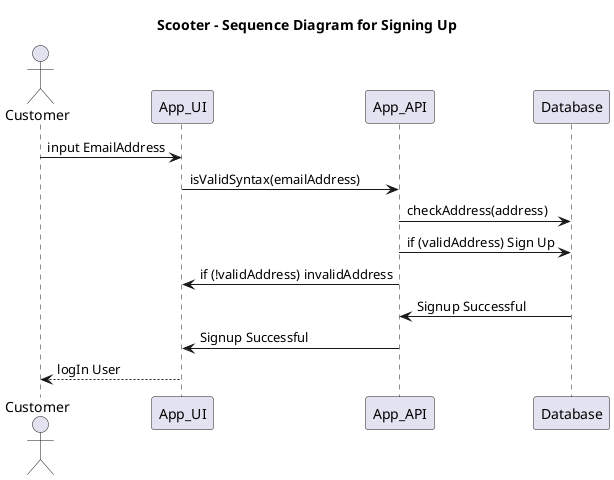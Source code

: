 @startuml

title "Scooter - Sequence Diagram for Signing Up"

actor Customer

Customer -> App_UI : input EmailAddress
App_UI -> App_API : isValidSyntax(emailAddress)
App_API -> Database : checkAddress(address)



App_API -> Database : if (validAddress) Sign Up
App_API -> App_UI : if (!validAddress) invalidAddress

Database -> App_API : Signup Successful
App_API -> App_UI : Signup Successful


database Database



App_UI --> Customer: logIn User
@enduml